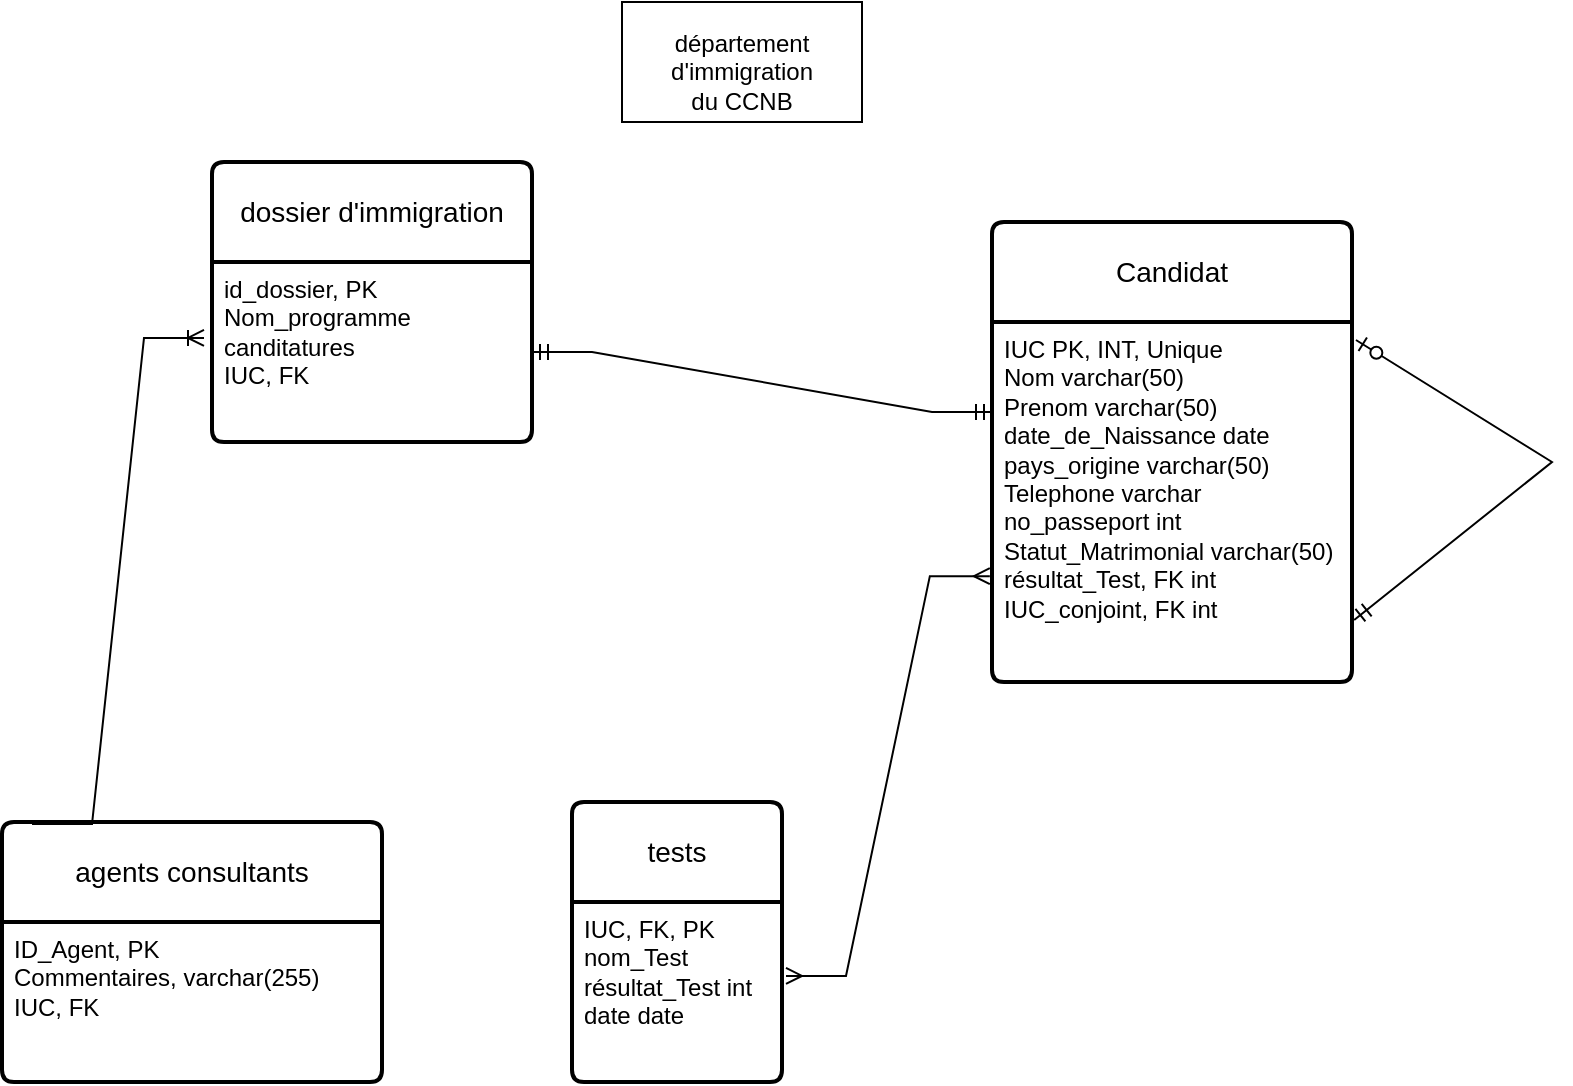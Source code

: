 <mxfile version="23.1.6" type="device" pages="2">
  <diagram name="Modèle entité-association" id="yI0iyrHZkLMbIS5xyPjb">
    <mxGraphModel dx="2074" dy="1258" grid="1" gridSize="10" guides="1" tooltips="1" connect="1" arrows="1" fold="1" page="1" pageScale="1" pageWidth="850" pageHeight="1100" math="0" shadow="0">
      <root>
        <mxCell id="0" />
        <mxCell id="1" parent="0" />
        <mxCell id="i-5-Rq-wRSvrZoOoVcOD-7" value="" style="rounded=0;whiteSpace=wrap;html=1;" vertex="1" parent="1">
          <mxGeometry x="365" y="10" width="120" height="60" as="geometry" />
        </mxCell>
        <mxCell id="i-5-Rq-wRSvrZoOoVcOD-8" value="département d&#39;immigration du CCNB" style="text;html=1;align=center;verticalAlign=middle;whiteSpace=wrap;rounded=0;" vertex="1" parent="1">
          <mxGeometry x="395" y="30" width="60" height="30" as="geometry" />
        </mxCell>
        <mxCell id="i-5-Rq-wRSvrZoOoVcOD-14" value="Candidat" style="swimlane;childLayout=stackLayout;horizontal=1;startSize=50;horizontalStack=0;rounded=1;fontSize=14;fontStyle=0;strokeWidth=2;resizeParent=0;resizeLast=1;shadow=0;dashed=0;align=center;arcSize=4;whiteSpace=wrap;html=1;" vertex="1" parent="1">
          <mxGeometry x="550" y="120" width="180" height="230" as="geometry" />
        </mxCell>
        <mxCell id="i-5-Rq-wRSvrZoOoVcOD-15" value="IUC PK, INT, Unique&lt;br&gt;Nom varchar(50)&lt;br&gt;Prenom varchar(50)&lt;br&gt;date_de_Naissance date&lt;br&gt;pays_origine varchar(50)&lt;br&gt;Telephone varchar&lt;br&gt;no_passeport int&lt;br&gt;Statut_Matrimonial varchar(50)&lt;br&gt;résultat_Test, FK int&lt;br&gt;IUC_conjoint, FK int" style="align=left;strokeColor=none;fillColor=none;spacingLeft=4;fontSize=12;verticalAlign=top;resizable=0;rotatable=0;part=1;html=1;" vertex="1" parent="i-5-Rq-wRSvrZoOoVcOD-14">
          <mxGeometry y="50" width="180" height="180" as="geometry" />
        </mxCell>
        <mxCell id="tu8khx_pce_LIIpsWkec-7" value="" style="edgeStyle=entityRelationEdgeStyle;fontSize=12;html=1;endArrow=ERzeroToOne;startArrow=ERmandOne;rounded=0;exitX=1.006;exitY=0.828;exitDx=0;exitDy=0;exitPerimeter=0;entryX=1.011;entryY=0.05;entryDx=0;entryDy=0;entryPerimeter=0;" edge="1" parent="i-5-Rq-wRSvrZoOoVcOD-14" source="i-5-Rq-wRSvrZoOoVcOD-15" target="i-5-Rq-wRSvrZoOoVcOD-15">
          <mxGeometry width="100" height="100" relative="1" as="geometry">
            <mxPoint x="140" y="470" as="sourcePoint" />
            <mxPoint x="240" y="370" as="targetPoint" />
            <Array as="points">
              <mxPoint x="280" y="120" />
            </Array>
          </mxGeometry>
        </mxCell>
        <mxCell id="i-5-Rq-wRSvrZoOoVcOD-19" value="dossier d&#39;immigration" style="swimlane;childLayout=stackLayout;horizontal=1;startSize=50;horizontalStack=0;rounded=1;fontSize=14;fontStyle=0;strokeWidth=2;resizeParent=0;resizeLast=1;shadow=0;dashed=0;align=center;arcSize=4;whiteSpace=wrap;html=1;" vertex="1" parent="1">
          <mxGeometry x="160" y="90" width="160" height="140" as="geometry" />
        </mxCell>
        <mxCell id="i-5-Rq-wRSvrZoOoVcOD-20" value="id_dossier, PK&lt;br&gt;Nom_programme&lt;br&gt;canditatures&lt;br&gt;IUC, FK&lt;br&gt;&lt;div&gt;&lt;br/&gt;&lt;/div&gt;" style="align=left;strokeColor=none;fillColor=none;spacingLeft=4;fontSize=12;verticalAlign=top;resizable=0;rotatable=0;part=1;html=1;" vertex="1" parent="i-5-Rq-wRSvrZoOoVcOD-19">
          <mxGeometry y="50" width="160" height="90" as="geometry" />
        </mxCell>
        <mxCell id="i-5-Rq-wRSvrZoOoVcOD-24" value="tests" style="swimlane;childLayout=stackLayout;horizontal=1;startSize=50;horizontalStack=0;rounded=1;fontSize=14;fontStyle=0;strokeWidth=2;resizeParent=0;resizeLast=1;shadow=0;dashed=0;align=center;arcSize=4;whiteSpace=wrap;html=1;" vertex="1" parent="1">
          <mxGeometry x="340" y="410" width="105" height="140" as="geometry" />
        </mxCell>
        <mxCell id="i-5-Rq-wRSvrZoOoVcOD-25" value="IUC, FK, PK&lt;br&gt;nom_Test&lt;br&gt;résultat_Test int&lt;br&gt;date date&lt;div&gt;&lt;br/&gt;&lt;/div&gt;" style="align=left;strokeColor=none;fillColor=none;spacingLeft=4;fontSize=12;verticalAlign=top;resizable=0;rotatable=0;part=1;html=1;" vertex="1" parent="i-5-Rq-wRSvrZoOoVcOD-24">
          <mxGeometry y="50" width="105" height="90" as="geometry" />
        </mxCell>
        <mxCell id="i-5-Rq-wRSvrZoOoVcOD-27" value="agents consultants" style="swimlane;childLayout=stackLayout;horizontal=1;startSize=50;horizontalStack=0;rounded=1;fontSize=14;fontStyle=0;strokeWidth=2;resizeParent=0;resizeLast=1;shadow=0;dashed=0;align=center;arcSize=4;whiteSpace=wrap;html=1;" vertex="1" parent="1">
          <mxGeometry x="55" y="420" width="190" height="130" as="geometry" />
        </mxCell>
        <mxCell id="i-5-Rq-wRSvrZoOoVcOD-28" value="ID_Agent, PK&lt;br&gt;Commentaires, varchar(255)&lt;br&gt;IUC, FK" style="align=left;strokeColor=none;fillColor=none;spacingLeft=4;fontSize=12;verticalAlign=top;resizable=0;rotatable=0;part=1;html=1;" vertex="1" parent="i-5-Rq-wRSvrZoOoVcOD-27">
          <mxGeometry y="50" width="190" height="80" as="geometry" />
        </mxCell>
        <mxCell id="tu8khx_pce_LIIpsWkec-3" value="" style="edgeStyle=entityRelationEdgeStyle;fontSize=12;html=1;endArrow=ERoneToMany;rounded=0;entryX=-0.025;entryY=0.422;entryDx=0;entryDy=0;entryPerimeter=0;exitX=0.079;exitY=0.008;exitDx=0;exitDy=0;exitPerimeter=0;" edge="1" parent="1" source="i-5-Rq-wRSvrZoOoVcOD-27" target="i-5-Rq-wRSvrZoOoVcOD-20">
          <mxGeometry width="100" height="100" relative="1" as="geometry">
            <mxPoint x="80" y="390" as="sourcePoint" />
            <mxPoint x="190" y="310" as="targetPoint" />
            <Array as="points">
              <mxPoint x="60" y="420" />
              <mxPoint x="66" y="330" />
              <mxPoint x="70" y="310" />
              <mxPoint x="60" y="270" />
              <mxPoint x="60" y="320" />
              <mxPoint x="60" y="330" />
              <mxPoint x="70" y="330" />
            </Array>
          </mxGeometry>
        </mxCell>
        <mxCell id="tu8khx_pce_LIIpsWkec-4" value="" style="edgeStyle=entityRelationEdgeStyle;fontSize=12;html=1;endArrow=ERmandOne;startArrow=ERmandOne;rounded=0;exitX=1;exitY=0.5;exitDx=0;exitDy=0;entryX=0;entryY=0.25;entryDx=0;entryDy=0;" edge="1" parent="1" source="i-5-Rq-wRSvrZoOoVcOD-20" target="i-5-Rq-wRSvrZoOoVcOD-15">
          <mxGeometry width="100" height="100" relative="1" as="geometry">
            <mxPoint x="690" y="590" as="sourcePoint" />
            <mxPoint x="790" y="490" as="targetPoint" />
          </mxGeometry>
        </mxCell>
        <mxCell id="mW0TRUFm0ewWW8_eR5Zu-1" value="" style="edgeStyle=entityRelationEdgeStyle;fontSize=12;html=1;endArrow=ERmany;startArrow=ERmany;rounded=0;exitX=1.019;exitY=0.411;exitDx=0;exitDy=0;exitPerimeter=0;entryX=-0.006;entryY=0.706;entryDx=0;entryDy=0;entryPerimeter=0;" edge="1" parent="1" source="i-5-Rq-wRSvrZoOoVcOD-25" target="i-5-Rq-wRSvrZoOoVcOD-15">
          <mxGeometry width="100" height="100" relative="1" as="geometry">
            <mxPoint x="470" y="500" as="sourcePoint" />
            <mxPoint x="570" y="400" as="targetPoint" />
          </mxGeometry>
        </mxCell>
      </root>
    </mxGraphModel>
  </diagram>
  <diagram id="Fz0gqVezeZwrZOAI8in3" name="Modèle relationnel">
    <mxGraphModel dx="2074" dy="1258" grid="1" gridSize="10" guides="1" tooltips="1" connect="1" arrows="1" fold="1" page="1" pageScale="1" pageWidth="850" pageHeight="1100" math="0" shadow="0">
      <root>
        <mxCell id="0" />
        <mxCell id="1" parent="0" />
        <mxCell id="_nPoGxWu3NJnIKJfGLFa-3" value="List" style="swimlane;fontStyle=0;childLayout=stackLayout;horizontal=1;startSize=30;horizontalStack=0;resizeParent=1;resizeParentMax=0;resizeLast=0;collapsible=1;marginBottom=0;whiteSpace=wrap;html=1;" vertex="1" parent="1">
          <mxGeometry width="850" height="270" as="geometry" />
        </mxCell>
        <mxCell id="_nPoGxWu3NJnIKJfGLFa-4" value="TESTS" style="text;strokeColor=none;fillColor=none;align=left;verticalAlign=middle;spacingLeft=4;spacingRight=4;overflow=hidden;points=[[0,0.5],[1,0.5]];portConstraint=eastwest;rotatable=0;whiteSpace=wrap;html=1;" vertex="1" parent="_nPoGxWu3NJnIKJfGLFa-3">
          <mxGeometry y="30" width="850" height="30" as="geometry" />
        </mxCell>
        <mxCell id="_nPoGxWu3NJnIKJfGLFa-5" value="ID(iIUC, NOM_Test, résultat_Test, date(IUC est une FK&amp;nbsp; ainsi qu&#39;une PK pour cette table qui fait référence à la table candidat)" style="text;strokeColor=none;fillColor=none;align=left;verticalAlign=middle;spacingLeft=4;spacingRight=4;overflow=hidden;points=[[0,0.5],[1,0.5]];portConstraint=eastwest;rotatable=0;whiteSpace=wrap;html=1;" vertex="1" parent="_nPoGxWu3NJnIKJfGLFa-3">
          <mxGeometry y="60" width="850" height="30" as="geometry" />
        </mxCell>
        <mxCell id="_nPoGxWu3NJnIKJfGLFa-6" value="CANDIDAT" style="text;strokeColor=none;fillColor=none;align=left;verticalAlign=middle;spacingLeft=4;spacingRight=4;overflow=hidden;points=[[0,0.5],[1,0.5]];portConstraint=eastwest;rotatable=0;whiteSpace=wrap;html=1;" vertex="1" parent="_nPoGxWu3NJnIKJfGLFa-3">
          <mxGeometry y="90" width="850" height="30" as="geometry" />
        </mxCell>
        <mxCell id="_nPoGxWu3NJnIKJfGLFa-7" value="ID(IUC, Nom, Prenom, Date_de_Naissance, pays_origine, Telephone, no_Passeport, Statut Matrimonial, résultats_test" style="text;strokeColor=none;fillColor=none;align=left;verticalAlign=middle;spacingLeft=4;spacingRight=4;overflow=hidden;points=[[0,0.5],[1,0.5]];portConstraint=eastwest;rotatable=0;whiteSpace=wrap;html=1;" vertex="1" parent="_nPoGxWu3NJnIKJfGLFa-3">
          <mxGeometry y="120" width="850" height="30" as="geometry" />
        </mxCell>
        <mxCell id="_nPoGxWu3NJnIKJfGLFa-8" value="DOSSIER D&#39;IMMIGRATION" style="text;strokeColor=none;fillColor=none;align=left;verticalAlign=middle;spacingLeft=4;spacingRight=4;overflow=hidden;points=[[0,0.5],[1,0.5]];portConstraint=eastwest;rotatable=0;whiteSpace=wrap;html=1;" vertex="1" parent="_nPoGxWu3NJnIKJfGLFa-3">
          <mxGeometry y="150" width="850" height="30" as="geometry" />
        </mxCell>
        <mxCell id="_nPoGxWu3NJnIKJfGLFa-9" value="Item 2" style="text;strokeColor=none;fillColor=none;align=left;verticalAlign=middle;spacingLeft=4;spacingRight=4;overflow=hidden;points=[[0,0.5],[1,0.5]];portConstraint=eastwest;rotatable=0;whiteSpace=wrap;html=1;" vertex="1" parent="_nPoGxWu3NJnIKJfGLFa-3">
          <mxGeometry y="180" width="850" height="30" as="geometry" />
        </mxCell>
        <mxCell id="gaMYjGpeGY0tDIgP_WFn-1" value="AGENTS CONSULTANTS" style="text;strokeColor=none;fillColor=none;align=left;verticalAlign=middle;spacingLeft=4;spacingRight=4;overflow=hidden;points=[[0,0.5],[1,0.5]];portConstraint=eastwest;rotatable=0;whiteSpace=wrap;html=1;" vertex="1" parent="_nPoGxWu3NJnIKJfGLFa-3">
          <mxGeometry y="210" width="850" height="30" as="geometry" />
        </mxCell>
        <mxCell id="gaMYjGpeGY0tDIgP_WFn-2" value="Item 2" style="text;strokeColor=none;fillColor=none;align=left;verticalAlign=middle;spacingLeft=4;spacingRight=4;overflow=hidden;points=[[0,0.5],[1,0.5]];portConstraint=eastwest;rotatable=0;whiteSpace=wrap;html=1;" vertex="1" parent="_nPoGxWu3NJnIKJfGLFa-3">
          <mxGeometry y="240" width="850" height="30" as="geometry" />
        </mxCell>
        <mxCell id="IpjorocSRNVf2RUp1MeC-1" value="" style="rounded=0;whiteSpace=wrap;html=1;" vertex="1" parent="1">
          <mxGeometry x="350" y="520" width="120" height="60" as="geometry" />
        </mxCell>
        <mxCell id="IpjorocSRNVf2RUp1MeC-2" value="département d&#39;immigration du CCNB" style="text;html=1;align=center;verticalAlign=middle;whiteSpace=wrap;rounded=0;" vertex="1" parent="1">
          <mxGeometry x="380" y="540" width="60" height="30" as="geometry" />
        </mxCell>
        <mxCell id="IpjorocSRNVf2RUp1MeC-3" value="Candidat" style="swimlane;childLayout=stackLayout;horizontal=1;startSize=50;horizontalStack=0;rounded=1;fontSize=14;fontStyle=0;strokeWidth=2;resizeParent=0;resizeLast=1;shadow=0;dashed=0;align=center;arcSize=4;whiteSpace=wrap;html=1;" vertex="1" parent="1">
          <mxGeometry x="535" y="630" width="180" height="230" as="geometry" />
        </mxCell>
        <mxCell id="IpjorocSRNVf2RUp1MeC-4" value="IUC PK, INT, Unique&lt;br&gt;Nom varchar(50)&lt;br&gt;Prenom varchar(50)&lt;br&gt;date_de_Naissance date&lt;br&gt;pays_origine varchar(50)&lt;br&gt;Telephone varchar&lt;br&gt;no_passeport int&lt;br&gt;Statut_Matrimonial varchar(50)&lt;br&gt;résultats_Test, FK int&lt;br&gt;IUC_conjoint, FK int" style="align=left;strokeColor=none;fillColor=none;spacingLeft=4;fontSize=12;verticalAlign=top;resizable=0;rotatable=0;part=1;html=1;" vertex="1" parent="IpjorocSRNVf2RUp1MeC-3">
          <mxGeometry y="50" width="180" height="180" as="geometry" />
        </mxCell>
        <mxCell id="IpjorocSRNVf2RUp1MeC-5" value="" style="edgeStyle=entityRelationEdgeStyle;fontSize=12;html=1;endArrow=ERzeroToOne;startArrow=ERmandOne;rounded=0;exitX=1.006;exitY=0.828;exitDx=0;exitDy=0;exitPerimeter=0;entryX=1.011;entryY=0.05;entryDx=0;entryDy=0;entryPerimeter=0;" edge="1" parent="IpjorocSRNVf2RUp1MeC-3" source="IpjorocSRNVf2RUp1MeC-4" target="IpjorocSRNVf2RUp1MeC-4">
          <mxGeometry width="100" height="100" relative="1" as="geometry">
            <mxPoint x="140" y="470" as="sourcePoint" />
            <mxPoint x="240" y="370" as="targetPoint" />
            <Array as="points">
              <mxPoint x="280" y="120" />
            </Array>
          </mxGeometry>
        </mxCell>
        <mxCell id="IpjorocSRNVf2RUp1MeC-6" value="dossier d&#39;immigration" style="swimlane;childLayout=stackLayout;horizontal=1;startSize=50;horizontalStack=0;rounded=1;fontSize=14;fontStyle=0;strokeWidth=2;resizeParent=0;resizeLast=1;shadow=0;dashed=0;align=center;arcSize=4;whiteSpace=wrap;html=1;" vertex="1" parent="1">
          <mxGeometry x="145" y="600" width="160" height="140" as="geometry" />
        </mxCell>
        <mxCell id="IpjorocSRNVf2RUp1MeC-7" value="id_dossier, PK&lt;br&gt;Nom_programme&lt;br&gt;canditatures&lt;br&gt;IUC, FK&lt;br&gt;&lt;div&gt;&lt;br/&gt;&lt;/div&gt;" style="align=left;strokeColor=none;fillColor=none;spacingLeft=4;fontSize=12;verticalAlign=top;resizable=0;rotatable=0;part=1;html=1;" vertex="1" parent="IpjorocSRNVf2RUp1MeC-6">
          <mxGeometry y="50" width="160" height="90" as="geometry" />
        </mxCell>
        <mxCell id="IpjorocSRNVf2RUp1MeC-8" value="tests" style="swimlane;childLayout=stackLayout;horizontal=1;startSize=50;horizontalStack=0;rounded=1;fontSize=14;fontStyle=0;strokeWidth=2;resizeParent=0;resizeLast=1;shadow=0;dashed=0;align=center;arcSize=4;whiteSpace=wrap;html=1;" vertex="1" parent="1">
          <mxGeometry x="325" y="920" width="105" height="140" as="geometry" />
        </mxCell>
        <mxCell id="IpjorocSRNVf2RUp1MeC-9" value="IUC, FK, PK&lt;br&gt;nom_Test&lt;br&gt;résultat_Test int&lt;br&gt;date date&lt;div&gt;&lt;br/&gt;&lt;/div&gt;" style="align=left;strokeColor=none;fillColor=none;spacingLeft=4;fontSize=12;verticalAlign=top;resizable=0;rotatable=0;part=1;html=1;" vertex="1" parent="IpjorocSRNVf2RUp1MeC-8">
          <mxGeometry y="50" width="105" height="90" as="geometry" />
        </mxCell>
        <mxCell id="IpjorocSRNVf2RUp1MeC-10" value="agents consultants" style="swimlane;childLayout=stackLayout;horizontal=1;startSize=50;horizontalStack=0;rounded=1;fontSize=14;fontStyle=0;strokeWidth=2;resizeParent=0;resizeLast=1;shadow=0;dashed=0;align=center;arcSize=4;whiteSpace=wrap;html=1;" vertex="1" parent="1">
          <mxGeometry x="40" y="930" width="190" height="130" as="geometry" />
        </mxCell>
        <mxCell id="IpjorocSRNVf2RUp1MeC-11" value="ID_Agent, PK&lt;br&gt;Commentaires, varchar(255)&lt;br&gt;IUC, FK" style="align=left;strokeColor=none;fillColor=none;spacingLeft=4;fontSize=12;verticalAlign=top;resizable=0;rotatable=0;part=1;html=1;" vertex="1" parent="IpjorocSRNVf2RUp1MeC-10">
          <mxGeometry y="50" width="190" height="80" as="geometry" />
        </mxCell>
        <mxCell id="IpjorocSRNVf2RUp1MeC-12" value="" style="edgeStyle=entityRelationEdgeStyle;fontSize=12;html=1;endArrow=ERoneToMany;rounded=0;entryX=-0.025;entryY=0.422;entryDx=0;entryDy=0;entryPerimeter=0;exitX=0.079;exitY=0.008;exitDx=0;exitDy=0;exitPerimeter=0;" edge="1" parent="1" source="IpjorocSRNVf2RUp1MeC-10" target="IpjorocSRNVf2RUp1MeC-7">
          <mxGeometry width="100" height="100" relative="1" as="geometry">
            <mxPoint x="65" y="900" as="sourcePoint" />
            <mxPoint x="175" y="820" as="targetPoint" />
            <Array as="points">
              <mxPoint x="45" y="930" />
              <mxPoint x="51" y="840" />
              <mxPoint x="55" y="820" />
              <mxPoint x="45" y="780" />
              <mxPoint x="45" y="830" />
              <mxPoint x="45" y="840" />
              <mxPoint x="55" y="840" />
            </Array>
          </mxGeometry>
        </mxCell>
        <mxCell id="IpjorocSRNVf2RUp1MeC-13" value="" style="edgeStyle=entityRelationEdgeStyle;fontSize=12;html=1;endArrow=ERmandOne;startArrow=ERmandOne;rounded=0;exitX=1;exitY=0.5;exitDx=0;exitDy=0;entryX=0;entryY=0.25;entryDx=0;entryDy=0;" edge="1" parent="1" source="IpjorocSRNVf2RUp1MeC-7" target="IpjorocSRNVf2RUp1MeC-4">
          <mxGeometry width="100" height="100" relative="1" as="geometry">
            <mxPoint x="675" y="1100" as="sourcePoint" />
            <mxPoint x="775" y="1000" as="targetPoint" />
          </mxGeometry>
        </mxCell>
        <mxCell id="IpjorocSRNVf2RUp1MeC-14" value="" style="edgeStyle=entityRelationEdgeStyle;fontSize=12;html=1;endArrow=ERmandOne;rounded=0;exitX=1;exitY=0.5;exitDx=0;exitDy=0;entryX=-0.011;entryY=0.706;entryDx=0;entryDy=0;entryPerimeter=0;" edge="1" parent="1" source="IpjorocSRNVf2RUp1MeC-9" target="IpjorocSRNVf2RUp1MeC-4">
          <mxGeometry width="100" height="100" relative="1" as="geometry">
            <mxPoint x="675" y="1100" as="sourcePoint" />
            <mxPoint x="775" y="1000" as="targetPoint" />
          </mxGeometry>
        </mxCell>
      </root>
    </mxGraphModel>
  </diagram>
</mxfile>
